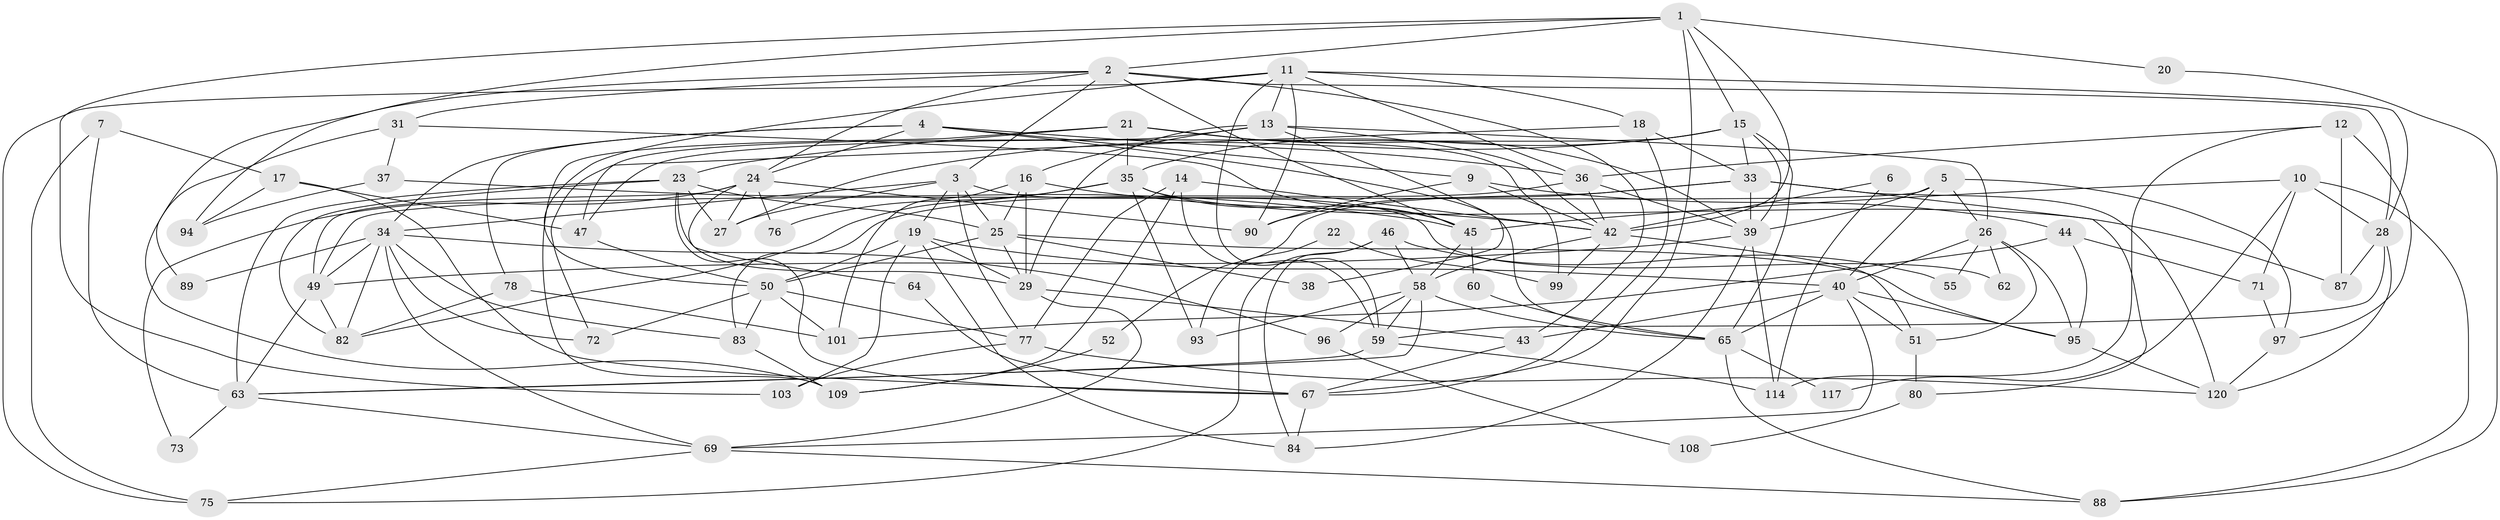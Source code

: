 // Generated by graph-tools (version 1.1) at 2025/24/03/03/25 07:24:00]
// undirected, 85 vertices, 202 edges
graph export_dot {
graph [start="1"]
  node [color=gray90,style=filled];
  1 [super="+66"];
  2 [super="+30"];
  3 [super="+8"];
  4 [super="+98"];
  5;
  6;
  7;
  9 [super="+102"];
  10;
  11 [super="+113"];
  12 [super="+105"];
  13 [super="+74"];
  14 [super="+118"];
  15 [super="+81"];
  16 [super="+32"];
  17 [super="+107"];
  18;
  19 [super="+48"];
  20;
  21;
  22;
  23 [super="+106"];
  24;
  25 [super="+56"];
  26 [super="+86"];
  27;
  28 [super="+57"];
  29 [super="+85"];
  31 [super="+121"];
  33 [super="+53"];
  34 [super="+61"];
  35 [super="+111"];
  36 [super="+122"];
  37;
  38;
  39 [super="+41"];
  40;
  42 [super="+104"];
  43;
  44;
  45 [super="+92"];
  46;
  47;
  49 [super="+79"];
  50 [super="+54"];
  51 [super="+116"];
  52;
  55;
  58 [super="+100"];
  59 [super="+68"];
  60;
  62;
  63 [super="+91"];
  64;
  65 [super="+119"];
  67 [super="+110"];
  69 [super="+70"];
  71;
  72;
  73;
  75;
  76;
  77;
  78;
  80;
  82 [super="+115"];
  83;
  84;
  87;
  88;
  89;
  90;
  93;
  94;
  95 [super="+112"];
  96;
  97;
  99;
  101;
  103;
  108;
  109;
  114;
  117;
  120;
  1 -- 2;
  1 -- 67;
  1 -- 20;
  1 -- 103;
  1 -- 94;
  1 -- 15;
  1 -- 42;
  2 -- 43;
  2 -- 24;
  2 -- 89;
  2 -- 45;
  2 -- 28;
  2 -- 3;
  2 -- 31;
  3 -- 27;
  3 -- 19;
  3 -- 34;
  3 -- 77;
  3 -- 62;
  3 -- 25;
  4 -- 34;
  4 -- 65;
  4 -- 24;
  4 -- 78;
  4 -- 9;
  4 -- 36;
  5 -- 40;
  5 -- 26;
  5 -- 97;
  5 -- 49;
  5 -- 39;
  6 -- 114;
  6 -- 42;
  7 -- 75;
  7 -- 63;
  7 -- 17;
  9 -- 44;
  9 -- 42;
  9 -- 90;
  10 -- 28;
  10 -- 71;
  10 -- 88;
  10 -- 117;
  10 -- 45;
  11 -- 50;
  11 -- 59;
  11 -- 18;
  11 -- 90;
  11 -- 75;
  11 -- 28;
  11 -- 13;
  11 -- 36;
  12 -- 36;
  12 -- 87 [weight=2];
  12 -- 114;
  12 -- 97;
  13 -- 29;
  13 -- 16;
  13 -- 38;
  13 -- 47;
  13 -- 26;
  13 -- 42;
  14 -- 59;
  14 -- 42;
  14 -- 109;
  14 -- 77;
  15 -- 27;
  15 -- 33 [weight=2];
  15 -- 65;
  15 -- 47;
  15 -- 39;
  15 -- 35;
  16 -- 25;
  16 -- 29;
  16 -- 42;
  16 -- 101;
  17 -- 47;
  17 -- 94;
  17 -- 67;
  18 -- 33;
  18 -- 72;
  18 -- 67;
  19 -- 50;
  19 -- 29;
  19 -- 84;
  19 -- 103;
  19 -- 40;
  20 -- 88;
  21 -- 39;
  21 -- 23;
  21 -- 99;
  21 -- 109;
  21 -- 35;
  22 -- 93;
  22 -- 99;
  23 -- 29;
  23 -- 27;
  23 -- 25;
  23 -- 82;
  23 -- 67;
  23 -- 63;
  24 -- 27;
  24 -- 49;
  24 -- 64;
  24 -- 73;
  24 -- 76;
  24 -- 90;
  25 -- 50;
  25 -- 29;
  25 -- 38;
  25 -- 95;
  26 -- 51;
  26 -- 55;
  26 -- 62;
  26 -- 40;
  26 -- 95;
  28 -- 120;
  28 -- 87;
  28 -- 59;
  29 -- 43;
  29 -- 69;
  31 -- 109;
  31 -- 37;
  31 -- 45;
  33 -- 52;
  33 -- 90;
  33 -- 120;
  33 -- 80;
  33 -- 39;
  34 -- 72;
  34 -- 83;
  34 -- 89;
  34 -- 96;
  34 -- 82;
  34 -- 49;
  34 -- 69;
  35 -- 87;
  35 -- 93;
  35 -- 45;
  35 -- 82;
  35 -- 76;
  36 -- 83;
  36 -- 39;
  36 -- 42;
  37 -- 45;
  37 -- 94;
  39 -- 84;
  39 -- 114;
  39 -- 49;
  40 -- 43;
  40 -- 65;
  40 -- 51;
  40 -- 95;
  40 -- 69;
  42 -- 51;
  42 -- 99;
  42 -- 58;
  43 -- 67;
  44 -- 101;
  44 -- 95;
  44 -- 71;
  45 -- 58;
  45 -- 60;
  46 -- 75;
  46 -- 84;
  46 -- 55;
  46 -- 58;
  47 -- 50;
  49 -- 82;
  49 -- 63;
  50 -- 83;
  50 -- 101;
  50 -- 72;
  50 -- 77;
  51 -- 80;
  52 -- 109;
  58 -- 96;
  58 -- 65;
  58 -- 93;
  58 -- 63;
  58 -- 59;
  59 -- 114;
  59 -- 63;
  60 -- 65;
  63 -- 73;
  63 -- 69;
  64 -- 67;
  65 -- 88;
  65 -- 117;
  67 -- 84;
  69 -- 75;
  69 -- 88;
  71 -- 97;
  77 -- 120;
  77 -- 103;
  78 -- 82;
  78 -- 101;
  80 -- 108;
  83 -- 109;
  95 -- 120;
  96 -- 108;
  97 -- 120;
}
